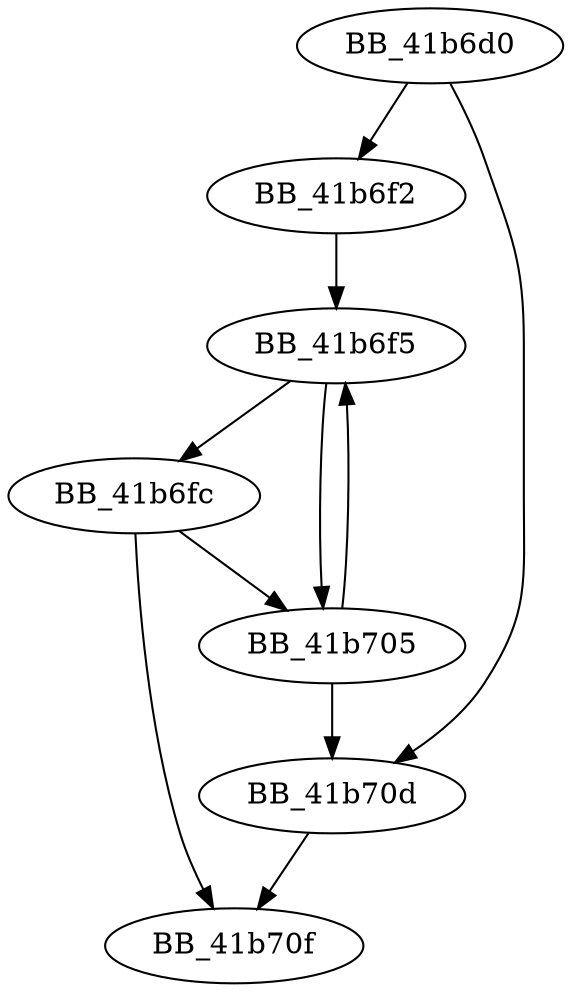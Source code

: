 DiGraph __FindPESection{
BB_41b6d0->BB_41b6f2
BB_41b6d0->BB_41b70d
BB_41b6f2->BB_41b6f5
BB_41b6f5->BB_41b6fc
BB_41b6f5->BB_41b705
BB_41b6fc->BB_41b705
BB_41b6fc->BB_41b70f
BB_41b705->BB_41b6f5
BB_41b705->BB_41b70d
BB_41b70d->BB_41b70f
}
